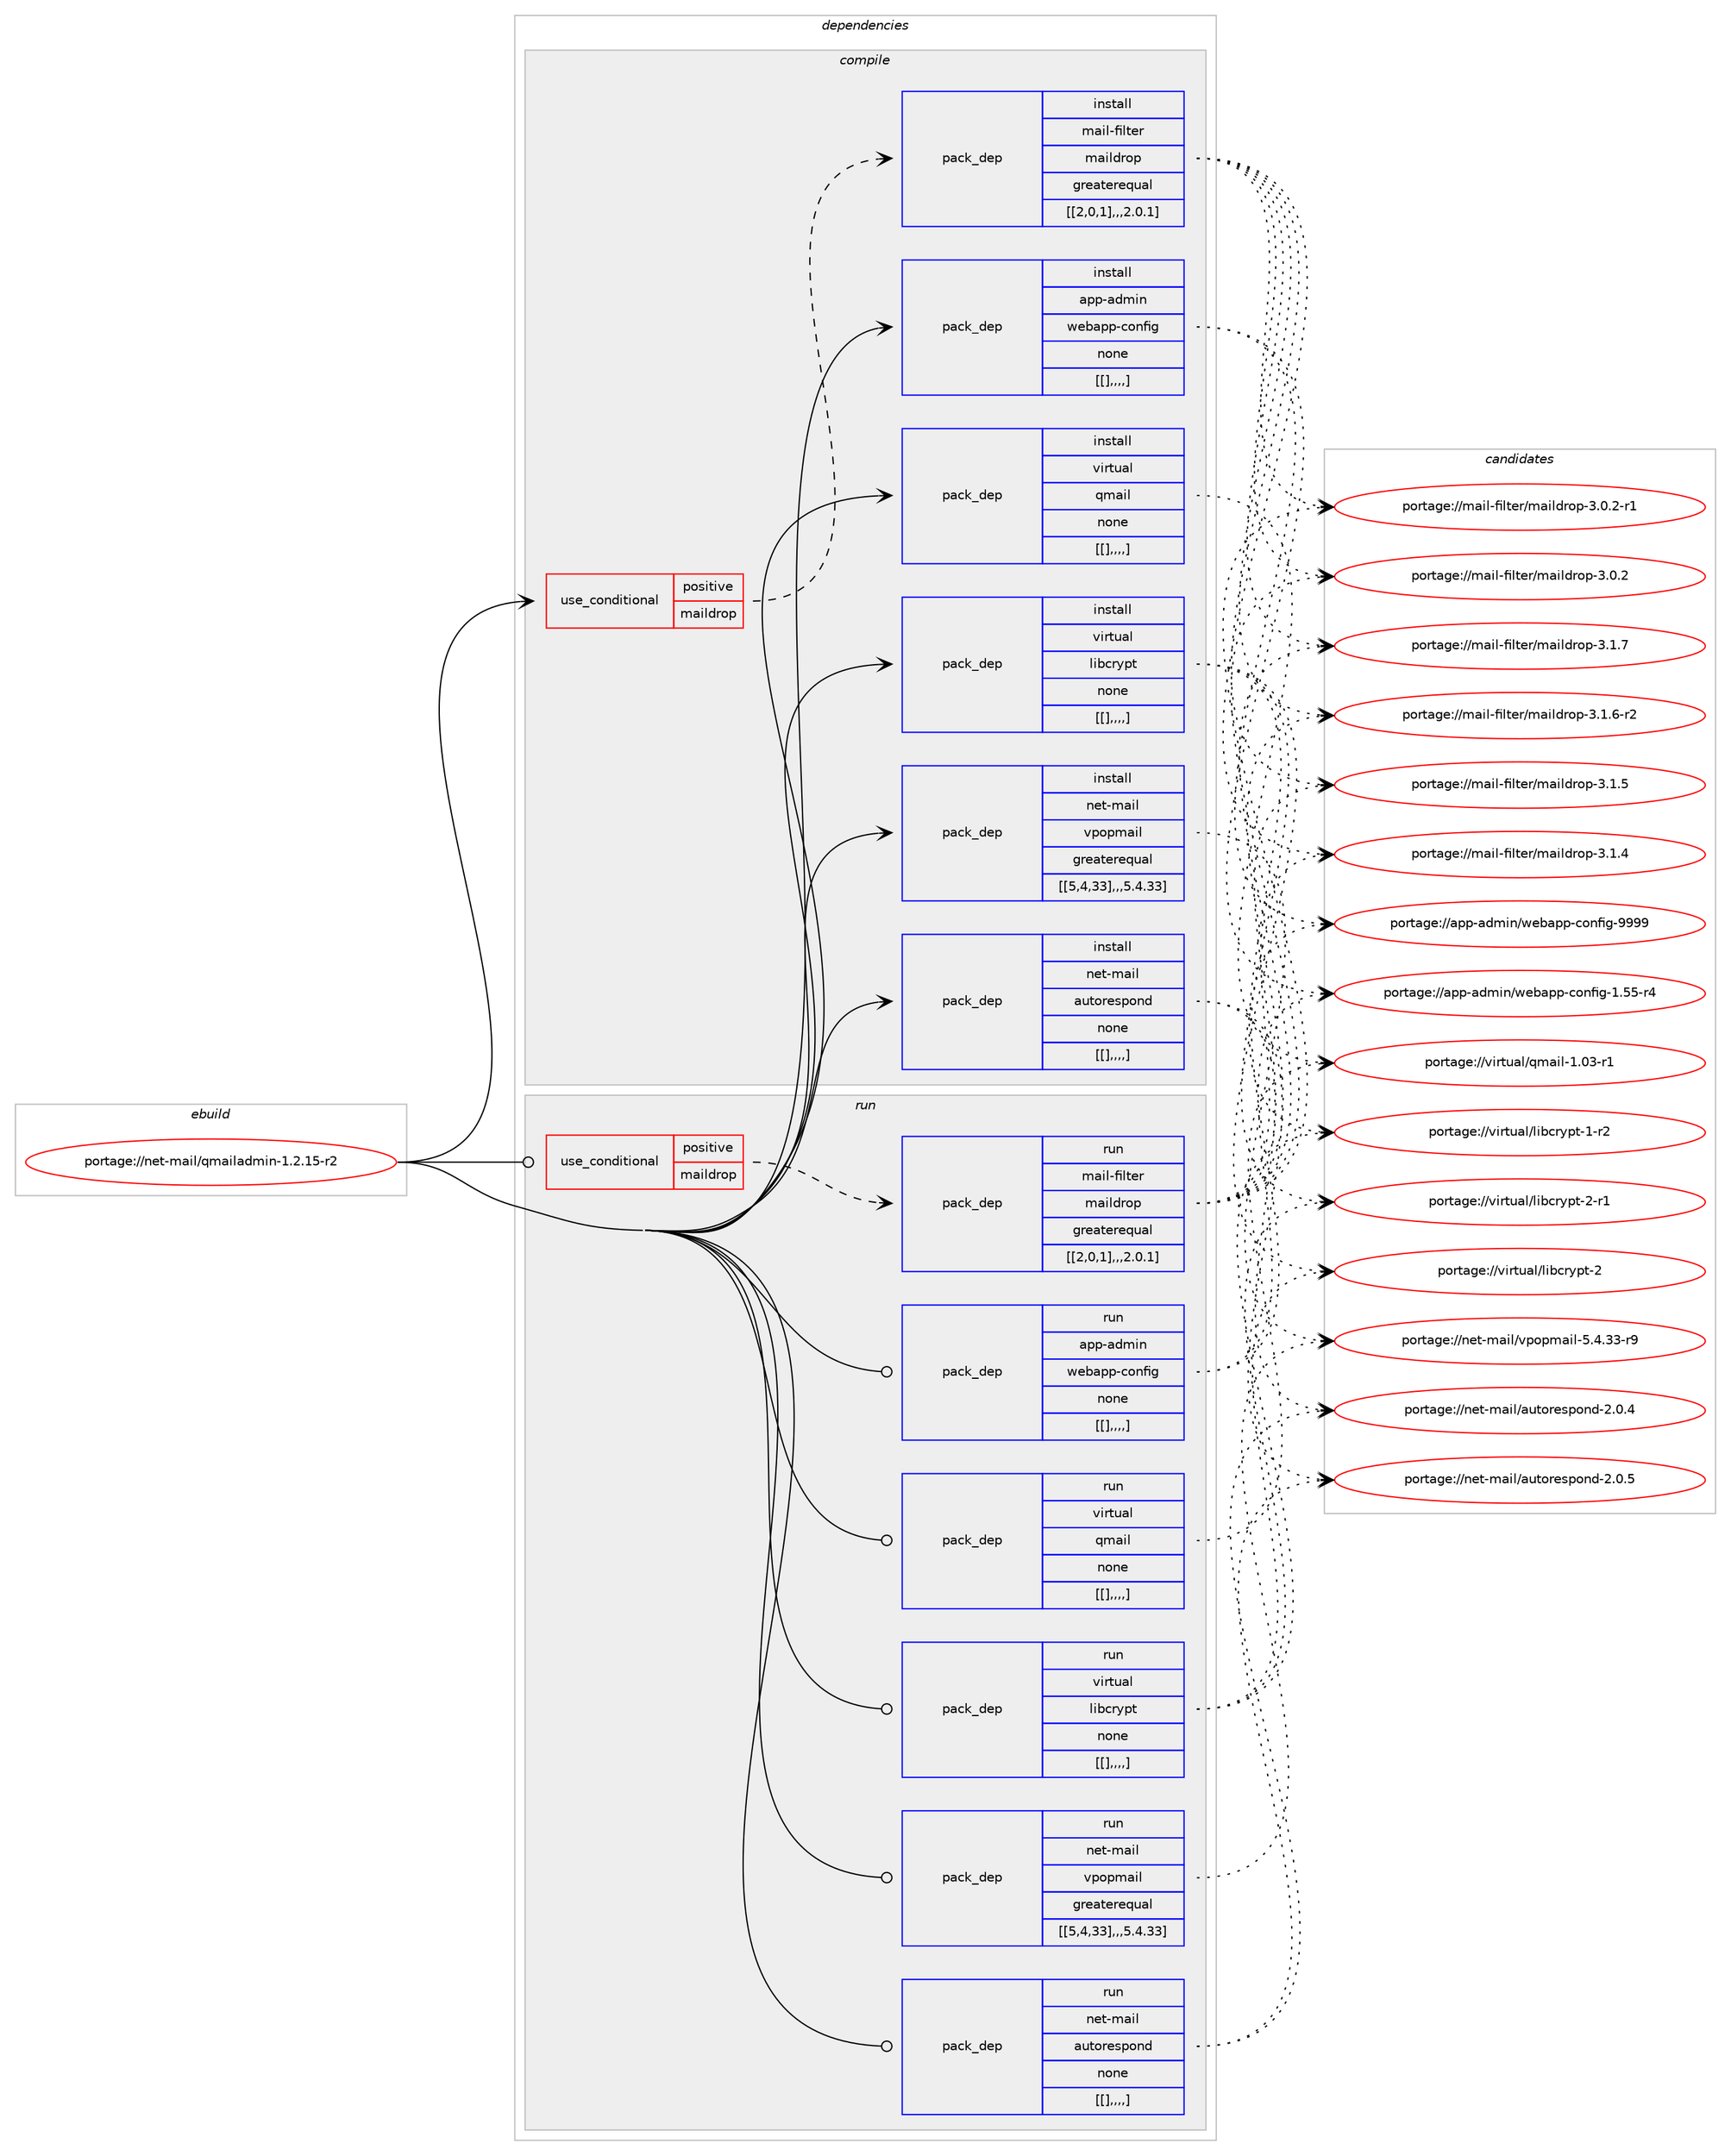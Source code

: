 digraph prolog {

# *************
# Graph options
# *************

newrank=true;
concentrate=true;
compound=true;
graph [rankdir=LR,fontname=Helvetica,fontsize=10,ranksep=1.5];#, ranksep=2.5, nodesep=0.2];
edge  [arrowhead=vee];
node  [fontname=Helvetica,fontsize=10];

# **********
# The ebuild
# **********

subgraph cluster_leftcol {
color=gray;
label=<<i>ebuild</i>>;
id [label="portage://net-mail/qmailadmin-1.2.15-r2", color=red, width=4, href="../net-mail/qmailadmin-1.2.15-r2.svg"];
}

# ****************
# The dependencies
# ****************

subgraph cluster_midcol {
color=gray;
label=<<i>dependencies</i>>;
subgraph cluster_compile {
fillcolor="#eeeeee";
style=filled;
label=<<i>compile</i>>;
subgraph cond100067 {
dependency383313 [label=<<TABLE BORDER="0" CELLBORDER="1" CELLSPACING="0" CELLPADDING="4"><TR><TD ROWSPAN="3" CELLPADDING="10">use_conditional</TD></TR><TR><TD>positive</TD></TR><TR><TD>maildrop</TD></TR></TABLE>>, shape=none, color=red];
subgraph pack280424 {
dependency383314 [label=<<TABLE BORDER="0" CELLBORDER="1" CELLSPACING="0" CELLPADDING="4" WIDTH="220"><TR><TD ROWSPAN="6" CELLPADDING="30">pack_dep</TD></TR><TR><TD WIDTH="110">install</TD></TR><TR><TD>mail-filter</TD></TR><TR><TD>maildrop</TD></TR><TR><TD>greaterequal</TD></TR><TR><TD>[[2,0,1],,,2.0.1]</TD></TR></TABLE>>, shape=none, color=blue];
}
dependency383313:e -> dependency383314:w [weight=20,style="dashed",arrowhead="vee"];
}
id:e -> dependency383313:w [weight=20,style="solid",arrowhead="vee"];
subgraph pack280425 {
dependency383315 [label=<<TABLE BORDER="0" CELLBORDER="1" CELLSPACING="0" CELLPADDING="4" WIDTH="220"><TR><TD ROWSPAN="6" CELLPADDING="30">pack_dep</TD></TR><TR><TD WIDTH="110">install</TD></TR><TR><TD>app-admin</TD></TR><TR><TD>webapp-config</TD></TR><TR><TD>none</TD></TR><TR><TD>[[],,,,]</TD></TR></TABLE>>, shape=none, color=blue];
}
id:e -> dependency383315:w [weight=20,style="solid",arrowhead="vee"];
subgraph pack280426 {
dependency383316 [label=<<TABLE BORDER="0" CELLBORDER="1" CELLSPACING="0" CELLPADDING="4" WIDTH="220"><TR><TD ROWSPAN="6" CELLPADDING="30">pack_dep</TD></TR><TR><TD WIDTH="110">install</TD></TR><TR><TD>net-mail</TD></TR><TR><TD>autorespond</TD></TR><TR><TD>none</TD></TR><TR><TD>[[],,,,]</TD></TR></TABLE>>, shape=none, color=blue];
}
id:e -> dependency383316:w [weight=20,style="solid",arrowhead="vee"];
subgraph pack280427 {
dependency383317 [label=<<TABLE BORDER="0" CELLBORDER="1" CELLSPACING="0" CELLPADDING="4" WIDTH="220"><TR><TD ROWSPAN="6" CELLPADDING="30">pack_dep</TD></TR><TR><TD WIDTH="110">install</TD></TR><TR><TD>net-mail</TD></TR><TR><TD>vpopmail</TD></TR><TR><TD>greaterequal</TD></TR><TR><TD>[[5,4,33],,,5.4.33]</TD></TR></TABLE>>, shape=none, color=blue];
}
id:e -> dependency383317:w [weight=20,style="solid",arrowhead="vee"];
subgraph pack280428 {
dependency383318 [label=<<TABLE BORDER="0" CELLBORDER="1" CELLSPACING="0" CELLPADDING="4" WIDTH="220"><TR><TD ROWSPAN="6" CELLPADDING="30">pack_dep</TD></TR><TR><TD WIDTH="110">install</TD></TR><TR><TD>virtual</TD></TR><TR><TD>libcrypt</TD></TR><TR><TD>none</TD></TR><TR><TD>[[],,,,]</TD></TR></TABLE>>, shape=none, color=blue];
}
id:e -> dependency383318:w [weight=20,style="solid",arrowhead="vee"];
subgraph pack280429 {
dependency383319 [label=<<TABLE BORDER="0" CELLBORDER="1" CELLSPACING="0" CELLPADDING="4" WIDTH="220"><TR><TD ROWSPAN="6" CELLPADDING="30">pack_dep</TD></TR><TR><TD WIDTH="110">install</TD></TR><TR><TD>virtual</TD></TR><TR><TD>qmail</TD></TR><TR><TD>none</TD></TR><TR><TD>[[],,,,]</TD></TR></TABLE>>, shape=none, color=blue];
}
id:e -> dependency383319:w [weight=20,style="solid",arrowhead="vee"];
}
subgraph cluster_compileandrun {
fillcolor="#eeeeee";
style=filled;
label=<<i>compile and run</i>>;
}
subgraph cluster_run {
fillcolor="#eeeeee";
style=filled;
label=<<i>run</i>>;
subgraph cond100068 {
dependency383320 [label=<<TABLE BORDER="0" CELLBORDER="1" CELLSPACING="0" CELLPADDING="4"><TR><TD ROWSPAN="3" CELLPADDING="10">use_conditional</TD></TR><TR><TD>positive</TD></TR><TR><TD>maildrop</TD></TR></TABLE>>, shape=none, color=red];
subgraph pack280430 {
dependency383321 [label=<<TABLE BORDER="0" CELLBORDER="1" CELLSPACING="0" CELLPADDING="4" WIDTH="220"><TR><TD ROWSPAN="6" CELLPADDING="30">pack_dep</TD></TR><TR><TD WIDTH="110">run</TD></TR><TR><TD>mail-filter</TD></TR><TR><TD>maildrop</TD></TR><TR><TD>greaterequal</TD></TR><TR><TD>[[2,0,1],,,2.0.1]</TD></TR></TABLE>>, shape=none, color=blue];
}
dependency383320:e -> dependency383321:w [weight=20,style="dashed",arrowhead="vee"];
}
id:e -> dependency383320:w [weight=20,style="solid",arrowhead="odot"];
subgraph pack280431 {
dependency383322 [label=<<TABLE BORDER="0" CELLBORDER="1" CELLSPACING="0" CELLPADDING="4" WIDTH="220"><TR><TD ROWSPAN="6" CELLPADDING="30">pack_dep</TD></TR><TR><TD WIDTH="110">run</TD></TR><TR><TD>app-admin</TD></TR><TR><TD>webapp-config</TD></TR><TR><TD>none</TD></TR><TR><TD>[[],,,,]</TD></TR></TABLE>>, shape=none, color=blue];
}
id:e -> dependency383322:w [weight=20,style="solid",arrowhead="odot"];
subgraph pack280432 {
dependency383323 [label=<<TABLE BORDER="0" CELLBORDER="1" CELLSPACING="0" CELLPADDING="4" WIDTH="220"><TR><TD ROWSPAN="6" CELLPADDING="30">pack_dep</TD></TR><TR><TD WIDTH="110">run</TD></TR><TR><TD>net-mail</TD></TR><TR><TD>autorespond</TD></TR><TR><TD>none</TD></TR><TR><TD>[[],,,,]</TD></TR></TABLE>>, shape=none, color=blue];
}
id:e -> dependency383323:w [weight=20,style="solid",arrowhead="odot"];
subgraph pack280433 {
dependency383324 [label=<<TABLE BORDER="0" CELLBORDER="1" CELLSPACING="0" CELLPADDING="4" WIDTH="220"><TR><TD ROWSPAN="6" CELLPADDING="30">pack_dep</TD></TR><TR><TD WIDTH="110">run</TD></TR><TR><TD>net-mail</TD></TR><TR><TD>vpopmail</TD></TR><TR><TD>greaterequal</TD></TR><TR><TD>[[5,4,33],,,5.4.33]</TD></TR></TABLE>>, shape=none, color=blue];
}
id:e -> dependency383324:w [weight=20,style="solid",arrowhead="odot"];
subgraph pack280434 {
dependency383325 [label=<<TABLE BORDER="0" CELLBORDER="1" CELLSPACING="0" CELLPADDING="4" WIDTH="220"><TR><TD ROWSPAN="6" CELLPADDING="30">pack_dep</TD></TR><TR><TD WIDTH="110">run</TD></TR><TR><TD>virtual</TD></TR><TR><TD>libcrypt</TD></TR><TR><TD>none</TD></TR><TR><TD>[[],,,,]</TD></TR></TABLE>>, shape=none, color=blue];
}
id:e -> dependency383325:w [weight=20,style="solid",arrowhead="odot"];
subgraph pack280435 {
dependency383326 [label=<<TABLE BORDER="0" CELLBORDER="1" CELLSPACING="0" CELLPADDING="4" WIDTH="220"><TR><TD ROWSPAN="6" CELLPADDING="30">pack_dep</TD></TR><TR><TD WIDTH="110">run</TD></TR><TR><TD>virtual</TD></TR><TR><TD>qmail</TD></TR><TR><TD>none</TD></TR><TR><TD>[[],,,,]</TD></TR></TABLE>>, shape=none, color=blue];
}
id:e -> dependency383326:w [weight=20,style="solid",arrowhead="odot"];
}
}

# **************
# The candidates
# **************

subgraph cluster_choices {
rank=same;
color=gray;
label=<<i>candidates</i>>;

subgraph choice280424 {
color=black;
nodesep=1;
choice10997105108451021051081161011144710997105108100114111112455146494655 [label="portage://mail-filter/maildrop-3.1.7", color=red, width=4,href="../mail-filter/maildrop-3.1.7.svg"];
choice109971051084510210510811610111447109971051081001141111124551464946544511450 [label="portage://mail-filter/maildrop-3.1.6-r2", color=red, width=4,href="../mail-filter/maildrop-3.1.6-r2.svg"];
choice10997105108451021051081161011144710997105108100114111112455146494653 [label="portage://mail-filter/maildrop-3.1.5", color=red, width=4,href="../mail-filter/maildrop-3.1.5.svg"];
choice10997105108451021051081161011144710997105108100114111112455146494652 [label="portage://mail-filter/maildrop-3.1.4", color=red, width=4,href="../mail-filter/maildrop-3.1.4.svg"];
choice109971051084510210510811610111447109971051081001141111124551464846504511449 [label="portage://mail-filter/maildrop-3.0.2-r1", color=red, width=4,href="../mail-filter/maildrop-3.0.2-r1.svg"];
choice10997105108451021051081161011144710997105108100114111112455146484650 [label="portage://mail-filter/maildrop-3.0.2", color=red, width=4,href="../mail-filter/maildrop-3.0.2.svg"];
dependency383314:e -> choice10997105108451021051081161011144710997105108100114111112455146494655:w [style=dotted,weight="100"];
dependency383314:e -> choice109971051084510210510811610111447109971051081001141111124551464946544511450:w [style=dotted,weight="100"];
dependency383314:e -> choice10997105108451021051081161011144710997105108100114111112455146494653:w [style=dotted,weight="100"];
dependency383314:e -> choice10997105108451021051081161011144710997105108100114111112455146494652:w [style=dotted,weight="100"];
dependency383314:e -> choice109971051084510210510811610111447109971051081001141111124551464846504511449:w [style=dotted,weight="100"];
dependency383314:e -> choice10997105108451021051081161011144710997105108100114111112455146484650:w [style=dotted,weight="100"];
}
subgraph choice280425 {
color=black;
nodesep=1;
choice97112112459710010910511047119101989711211245991111101021051034557575757 [label="portage://app-admin/webapp-config-9999", color=red, width=4,href="../app-admin/webapp-config-9999.svg"];
choice971121124597100109105110471191019897112112459911111010210510345494653534511452 [label="portage://app-admin/webapp-config-1.55-r4", color=red, width=4,href="../app-admin/webapp-config-1.55-r4.svg"];
dependency383315:e -> choice97112112459710010910511047119101989711211245991111101021051034557575757:w [style=dotted,weight="100"];
dependency383315:e -> choice971121124597100109105110471191019897112112459911111010210510345494653534511452:w [style=dotted,weight="100"];
}
subgraph choice280426 {
color=black;
nodesep=1;
choice11010111645109971051084797117116111114101115112111110100455046484653 [label="portage://net-mail/autorespond-2.0.5", color=red, width=4,href="../net-mail/autorespond-2.0.5.svg"];
choice11010111645109971051084797117116111114101115112111110100455046484652 [label="portage://net-mail/autorespond-2.0.4", color=red, width=4,href="../net-mail/autorespond-2.0.4.svg"];
dependency383316:e -> choice11010111645109971051084797117116111114101115112111110100455046484653:w [style=dotted,weight="100"];
dependency383316:e -> choice11010111645109971051084797117116111114101115112111110100455046484652:w [style=dotted,weight="100"];
}
subgraph choice280427 {
color=black;
nodesep=1;
choice11010111645109971051084711811211111210997105108455346524651514511457 [label="portage://net-mail/vpopmail-5.4.33-r9", color=red, width=4,href="../net-mail/vpopmail-5.4.33-r9.svg"];
dependency383317:e -> choice11010111645109971051084711811211111210997105108455346524651514511457:w [style=dotted,weight="100"];
}
subgraph choice280428 {
color=black;
nodesep=1;
choice1181051141161179710847108105989911412111211645504511449 [label="portage://virtual/libcrypt-2-r1", color=red, width=4,href="../virtual/libcrypt-2-r1.svg"];
choice118105114116117971084710810598991141211121164550 [label="portage://virtual/libcrypt-2", color=red, width=4,href="../virtual/libcrypt-2.svg"];
choice1181051141161179710847108105989911412111211645494511450 [label="portage://virtual/libcrypt-1-r2", color=red, width=4,href="../virtual/libcrypt-1-r2.svg"];
dependency383318:e -> choice1181051141161179710847108105989911412111211645504511449:w [style=dotted,weight="100"];
dependency383318:e -> choice118105114116117971084710810598991141211121164550:w [style=dotted,weight="100"];
dependency383318:e -> choice1181051141161179710847108105989911412111211645494511450:w [style=dotted,weight="100"];
}
subgraph choice280429 {
color=black;
nodesep=1;
choice11810511411611797108471131099710510845494648514511449 [label="portage://virtual/qmail-1.03-r1", color=red, width=4,href="../virtual/qmail-1.03-r1.svg"];
dependency383319:e -> choice11810511411611797108471131099710510845494648514511449:w [style=dotted,weight="100"];
}
subgraph choice280430 {
color=black;
nodesep=1;
choice10997105108451021051081161011144710997105108100114111112455146494655 [label="portage://mail-filter/maildrop-3.1.7", color=red, width=4,href="../mail-filter/maildrop-3.1.7.svg"];
choice109971051084510210510811610111447109971051081001141111124551464946544511450 [label="portage://mail-filter/maildrop-3.1.6-r2", color=red, width=4,href="../mail-filter/maildrop-3.1.6-r2.svg"];
choice10997105108451021051081161011144710997105108100114111112455146494653 [label="portage://mail-filter/maildrop-3.1.5", color=red, width=4,href="../mail-filter/maildrop-3.1.5.svg"];
choice10997105108451021051081161011144710997105108100114111112455146494652 [label="portage://mail-filter/maildrop-3.1.4", color=red, width=4,href="../mail-filter/maildrop-3.1.4.svg"];
choice109971051084510210510811610111447109971051081001141111124551464846504511449 [label="portage://mail-filter/maildrop-3.0.2-r1", color=red, width=4,href="../mail-filter/maildrop-3.0.2-r1.svg"];
choice10997105108451021051081161011144710997105108100114111112455146484650 [label="portage://mail-filter/maildrop-3.0.2", color=red, width=4,href="../mail-filter/maildrop-3.0.2.svg"];
dependency383321:e -> choice10997105108451021051081161011144710997105108100114111112455146494655:w [style=dotted,weight="100"];
dependency383321:e -> choice109971051084510210510811610111447109971051081001141111124551464946544511450:w [style=dotted,weight="100"];
dependency383321:e -> choice10997105108451021051081161011144710997105108100114111112455146494653:w [style=dotted,weight="100"];
dependency383321:e -> choice10997105108451021051081161011144710997105108100114111112455146494652:w [style=dotted,weight="100"];
dependency383321:e -> choice109971051084510210510811610111447109971051081001141111124551464846504511449:w [style=dotted,weight="100"];
dependency383321:e -> choice10997105108451021051081161011144710997105108100114111112455146484650:w [style=dotted,weight="100"];
}
subgraph choice280431 {
color=black;
nodesep=1;
choice97112112459710010910511047119101989711211245991111101021051034557575757 [label="portage://app-admin/webapp-config-9999", color=red, width=4,href="../app-admin/webapp-config-9999.svg"];
choice971121124597100109105110471191019897112112459911111010210510345494653534511452 [label="portage://app-admin/webapp-config-1.55-r4", color=red, width=4,href="../app-admin/webapp-config-1.55-r4.svg"];
dependency383322:e -> choice97112112459710010910511047119101989711211245991111101021051034557575757:w [style=dotted,weight="100"];
dependency383322:e -> choice971121124597100109105110471191019897112112459911111010210510345494653534511452:w [style=dotted,weight="100"];
}
subgraph choice280432 {
color=black;
nodesep=1;
choice11010111645109971051084797117116111114101115112111110100455046484653 [label="portage://net-mail/autorespond-2.0.5", color=red, width=4,href="../net-mail/autorespond-2.0.5.svg"];
choice11010111645109971051084797117116111114101115112111110100455046484652 [label="portage://net-mail/autorespond-2.0.4", color=red, width=4,href="../net-mail/autorespond-2.0.4.svg"];
dependency383323:e -> choice11010111645109971051084797117116111114101115112111110100455046484653:w [style=dotted,weight="100"];
dependency383323:e -> choice11010111645109971051084797117116111114101115112111110100455046484652:w [style=dotted,weight="100"];
}
subgraph choice280433 {
color=black;
nodesep=1;
choice11010111645109971051084711811211111210997105108455346524651514511457 [label="portage://net-mail/vpopmail-5.4.33-r9", color=red, width=4,href="../net-mail/vpopmail-5.4.33-r9.svg"];
dependency383324:e -> choice11010111645109971051084711811211111210997105108455346524651514511457:w [style=dotted,weight="100"];
}
subgraph choice280434 {
color=black;
nodesep=1;
choice1181051141161179710847108105989911412111211645504511449 [label="portage://virtual/libcrypt-2-r1", color=red, width=4,href="../virtual/libcrypt-2-r1.svg"];
choice118105114116117971084710810598991141211121164550 [label="portage://virtual/libcrypt-2", color=red, width=4,href="../virtual/libcrypt-2.svg"];
choice1181051141161179710847108105989911412111211645494511450 [label="portage://virtual/libcrypt-1-r2", color=red, width=4,href="../virtual/libcrypt-1-r2.svg"];
dependency383325:e -> choice1181051141161179710847108105989911412111211645504511449:w [style=dotted,weight="100"];
dependency383325:e -> choice118105114116117971084710810598991141211121164550:w [style=dotted,weight="100"];
dependency383325:e -> choice1181051141161179710847108105989911412111211645494511450:w [style=dotted,weight="100"];
}
subgraph choice280435 {
color=black;
nodesep=1;
choice11810511411611797108471131099710510845494648514511449 [label="portage://virtual/qmail-1.03-r1", color=red, width=4,href="../virtual/qmail-1.03-r1.svg"];
dependency383326:e -> choice11810511411611797108471131099710510845494648514511449:w [style=dotted,weight="100"];
}
}

}
